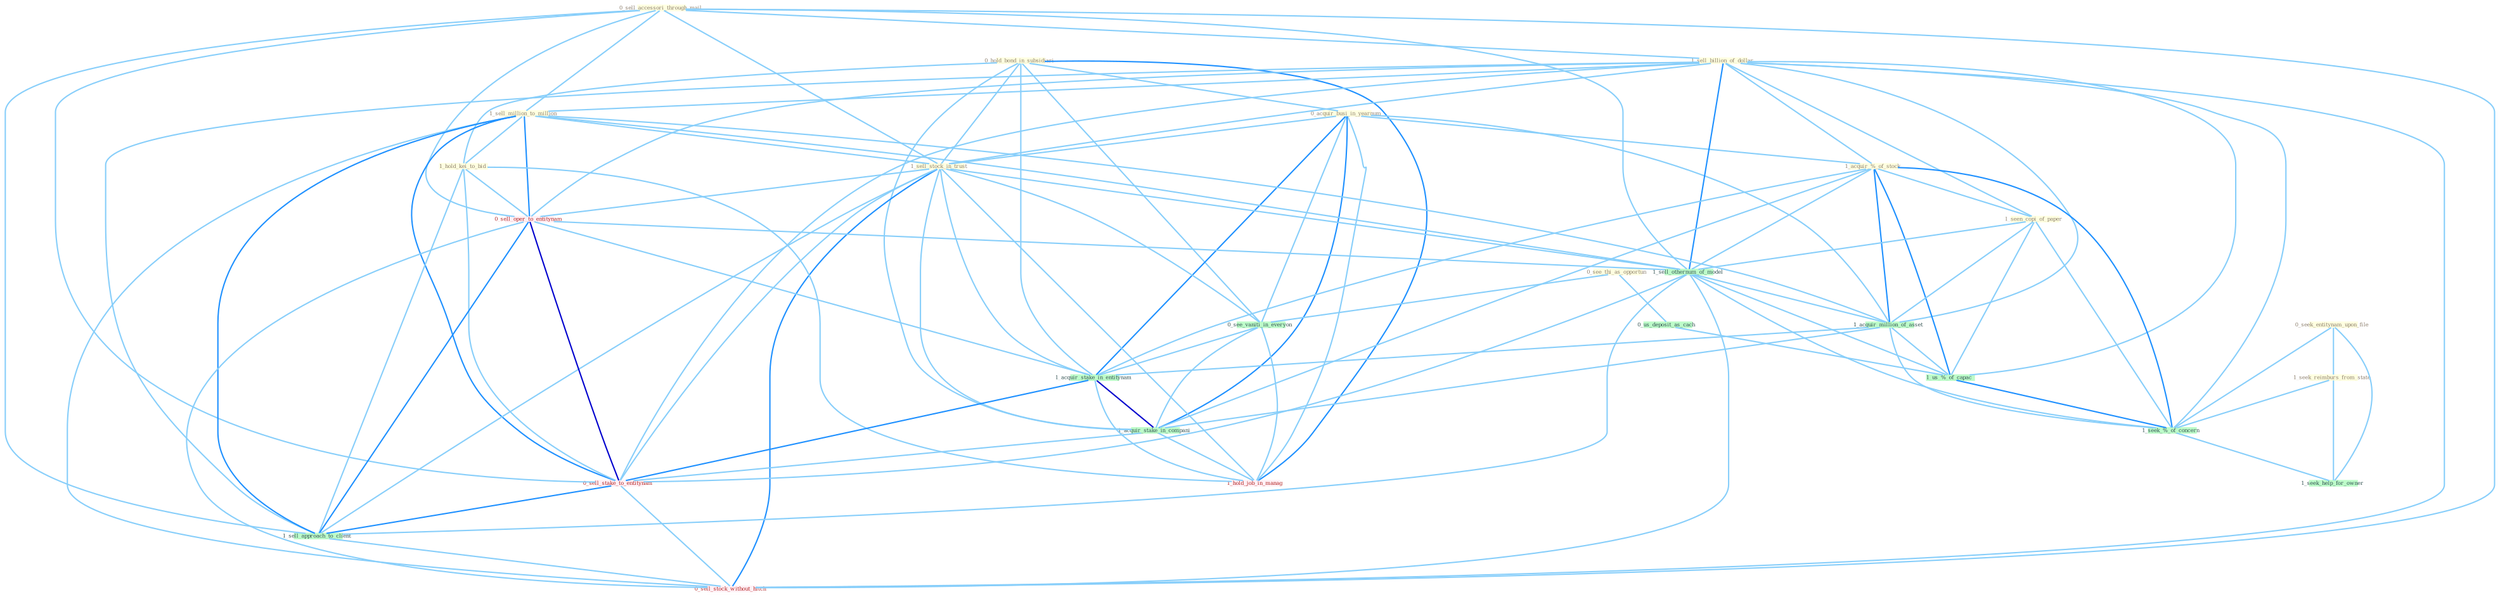 Graph G{ 
    node
    [shape=polygon,style=filled,width=.5,height=.06,color="#BDFCC9",fixedsize=true,fontsize=4,
    fontcolor="#2f4f4f"];
    {node
    [color="#ffffe0", fontcolor="#8b7d6b"] "0_sell_accessori_through_mail " "0_hold_bond_in_subsidiari " "0_acquir_busi_in_yearnum " "1_sell_billion_of_dollar " "1_sell_million_to_million " "1_acquir_%_of_stock " "0_see_thi_as_opportun " "0_seek_entitynam_upon_file " "1_seek_reimburs_from_state " "1_sell_stock_in_trust " "1_seen_copi_of_paper " "1_hold_kei_to_bid "}
{node [color="#fff0f5", fontcolor="#b22222"] "0_sell_oper_to_entitynam " "0_sell_stake_to_entitynam " "1_hold_job_in_manag " "0_sell_stock_without_hitch "}
edge [color="#B0E2FF"];

	"0_sell_accessori_through_mail " -- "1_sell_billion_of_dollar " [w="1", color="#87cefa" ];
	"0_sell_accessori_through_mail " -- "1_sell_million_to_million " [w="1", color="#87cefa" ];
	"0_sell_accessori_through_mail " -- "1_sell_stock_in_trust " [w="1", color="#87cefa" ];
	"0_sell_accessori_through_mail " -- "0_sell_oper_to_entitynam " [w="1", color="#87cefa" ];
	"0_sell_accessori_through_mail " -- "1_sell_othernum_of_model " [w="1", color="#87cefa" ];
	"0_sell_accessori_through_mail " -- "0_sell_stake_to_entitynam " [w="1", color="#87cefa" ];
	"0_sell_accessori_through_mail " -- "1_sell_approach_to_client " [w="1", color="#87cefa" ];
	"0_sell_accessori_through_mail " -- "0_sell_stock_without_hitch " [w="1", color="#87cefa" ];
	"0_hold_bond_in_subsidiari " -- "0_acquir_busi_in_yearnum " [w="1", color="#87cefa" ];
	"0_hold_bond_in_subsidiari " -- "1_sell_stock_in_trust " [w="1", color="#87cefa" ];
	"0_hold_bond_in_subsidiari " -- "1_hold_kei_to_bid " [w="1", color="#87cefa" ];
	"0_hold_bond_in_subsidiari " -- "0_see_vaniti_in_everyon " [w="1", color="#87cefa" ];
	"0_hold_bond_in_subsidiari " -- "1_acquir_stake_in_entitynam " [w="1", color="#87cefa" ];
	"0_hold_bond_in_subsidiari " -- "1_acquir_stake_in_compani " [w="1", color="#87cefa" ];
	"0_hold_bond_in_subsidiari " -- "1_hold_job_in_manag " [w="2", color="#1e90ff" , len=0.8];
	"0_acquir_busi_in_yearnum " -- "1_acquir_%_of_stock " [w="1", color="#87cefa" ];
	"0_acquir_busi_in_yearnum " -- "1_sell_stock_in_trust " [w="1", color="#87cefa" ];
	"0_acquir_busi_in_yearnum " -- "0_see_vaniti_in_everyon " [w="1", color="#87cefa" ];
	"0_acquir_busi_in_yearnum " -- "1_acquir_million_of_asset " [w="1", color="#87cefa" ];
	"0_acquir_busi_in_yearnum " -- "1_acquir_stake_in_entitynam " [w="2", color="#1e90ff" , len=0.8];
	"0_acquir_busi_in_yearnum " -- "1_acquir_stake_in_compani " [w="2", color="#1e90ff" , len=0.8];
	"0_acquir_busi_in_yearnum " -- "1_hold_job_in_manag " [w="1", color="#87cefa" ];
	"1_sell_billion_of_dollar " -- "1_sell_million_to_million " [w="1", color="#87cefa" ];
	"1_sell_billion_of_dollar " -- "1_acquir_%_of_stock " [w="1", color="#87cefa" ];
	"1_sell_billion_of_dollar " -- "1_sell_stock_in_trust " [w="1", color="#87cefa" ];
	"1_sell_billion_of_dollar " -- "1_seen_copi_of_paper " [w="1", color="#87cefa" ];
	"1_sell_billion_of_dollar " -- "0_sell_oper_to_entitynam " [w="1", color="#87cefa" ];
	"1_sell_billion_of_dollar " -- "1_sell_othernum_of_model " [w="2", color="#1e90ff" , len=0.8];
	"1_sell_billion_of_dollar " -- "1_acquir_million_of_asset " [w="1", color="#87cefa" ];
	"1_sell_billion_of_dollar " -- "0_sell_stake_to_entitynam " [w="1", color="#87cefa" ];
	"1_sell_billion_of_dollar " -- "1_us_%_of_capac " [w="1", color="#87cefa" ];
	"1_sell_billion_of_dollar " -- "1_sell_approach_to_client " [w="1", color="#87cefa" ];
	"1_sell_billion_of_dollar " -- "0_sell_stock_without_hitch " [w="1", color="#87cefa" ];
	"1_sell_billion_of_dollar " -- "1_seek_%_of_concern " [w="1", color="#87cefa" ];
	"1_sell_million_to_million " -- "1_sell_stock_in_trust " [w="1", color="#87cefa" ];
	"1_sell_million_to_million " -- "1_hold_kei_to_bid " [w="1", color="#87cefa" ];
	"1_sell_million_to_million " -- "0_sell_oper_to_entitynam " [w="2", color="#1e90ff" , len=0.8];
	"1_sell_million_to_million " -- "1_sell_othernum_of_model " [w="1", color="#87cefa" ];
	"1_sell_million_to_million " -- "1_acquir_million_of_asset " [w="1", color="#87cefa" ];
	"1_sell_million_to_million " -- "0_sell_stake_to_entitynam " [w="2", color="#1e90ff" , len=0.8];
	"1_sell_million_to_million " -- "1_sell_approach_to_client " [w="2", color="#1e90ff" , len=0.8];
	"1_sell_million_to_million " -- "0_sell_stock_without_hitch " [w="1", color="#87cefa" ];
	"1_acquir_%_of_stock " -- "1_seen_copi_of_paper " [w="1", color="#87cefa" ];
	"1_acquir_%_of_stock " -- "1_sell_othernum_of_model " [w="1", color="#87cefa" ];
	"1_acquir_%_of_stock " -- "1_acquir_million_of_asset " [w="2", color="#1e90ff" , len=0.8];
	"1_acquir_%_of_stock " -- "1_acquir_stake_in_entitynam " [w="1", color="#87cefa" ];
	"1_acquir_%_of_stock " -- "1_acquir_stake_in_compani " [w="1", color="#87cefa" ];
	"1_acquir_%_of_stock " -- "1_us_%_of_capac " [w="2", color="#1e90ff" , len=0.8];
	"1_acquir_%_of_stock " -- "1_seek_%_of_concern " [w="2", color="#1e90ff" , len=0.8];
	"0_see_thi_as_opportun " -- "0_see_vaniti_in_everyon " [w="1", color="#87cefa" ];
	"0_see_thi_as_opportun " -- "0_us_deposit_as_cach " [w="1", color="#87cefa" ];
	"0_seek_entitynam_upon_file " -- "1_seek_reimburs_from_state " [w="1", color="#87cefa" ];
	"0_seek_entitynam_upon_file " -- "1_seek_%_of_concern " [w="1", color="#87cefa" ];
	"0_seek_entitynam_upon_file " -- "1_seek_help_for_owner " [w="1", color="#87cefa" ];
	"1_seek_reimburs_from_state " -- "1_seek_%_of_concern " [w="1", color="#87cefa" ];
	"1_seek_reimburs_from_state " -- "1_seek_help_for_owner " [w="1", color="#87cefa" ];
	"1_sell_stock_in_trust " -- "0_sell_oper_to_entitynam " [w="1", color="#87cefa" ];
	"1_sell_stock_in_trust " -- "1_sell_othernum_of_model " [w="1", color="#87cefa" ];
	"1_sell_stock_in_trust " -- "0_see_vaniti_in_everyon " [w="1", color="#87cefa" ];
	"1_sell_stock_in_trust " -- "1_acquir_stake_in_entitynam " [w="1", color="#87cefa" ];
	"1_sell_stock_in_trust " -- "1_acquir_stake_in_compani " [w="1", color="#87cefa" ];
	"1_sell_stock_in_trust " -- "0_sell_stake_to_entitynam " [w="1", color="#87cefa" ];
	"1_sell_stock_in_trust " -- "1_sell_approach_to_client " [w="1", color="#87cefa" ];
	"1_sell_stock_in_trust " -- "1_hold_job_in_manag " [w="1", color="#87cefa" ];
	"1_sell_stock_in_trust " -- "0_sell_stock_without_hitch " [w="2", color="#1e90ff" , len=0.8];
	"1_seen_copi_of_paper " -- "1_sell_othernum_of_model " [w="1", color="#87cefa" ];
	"1_seen_copi_of_paper " -- "1_acquir_million_of_asset " [w="1", color="#87cefa" ];
	"1_seen_copi_of_paper " -- "1_us_%_of_capac " [w="1", color="#87cefa" ];
	"1_seen_copi_of_paper " -- "1_seek_%_of_concern " [w="1", color="#87cefa" ];
	"1_hold_kei_to_bid " -- "0_sell_oper_to_entitynam " [w="1", color="#87cefa" ];
	"1_hold_kei_to_bid " -- "0_sell_stake_to_entitynam " [w="1", color="#87cefa" ];
	"1_hold_kei_to_bid " -- "1_sell_approach_to_client " [w="1", color="#87cefa" ];
	"1_hold_kei_to_bid " -- "1_hold_job_in_manag " [w="1", color="#87cefa" ];
	"0_sell_oper_to_entitynam " -- "1_sell_othernum_of_model " [w="1", color="#87cefa" ];
	"0_sell_oper_to_entitynam " -- "1_acquir_stake_in_entitynam " [w="1", color="#87cefa" ];
	"0_sell_oper_to_entitynam " -- "0_sell_stake_to_entitynam " [w="3", color="#0000cd" , len=0.6];
	"0_sell_oper_to_entitynam " -- "1_sell_approach_to_client " [w="2", color="#1e90ff" , len=0.8];
	"0_sell_oper_to_entitynam " -- "0_sell_stock_without_hitch " [w="1", color="#87cefa" ];
	"1_sell_othernum_of_model " -- "1_acquir_million_of_asset " [w="1", color="#87cefa" ];
	"1_sell_othernum_of_model " -- "0_sell_stake_to_entitynam " [w="1", color="#87cefa" ];
	"1_sell_othernum_of_model " -- "1_us_%_of_capac " [w="1", color="#87cefa" ];
	"1_sell_othernum_of_model " -- "1_sell_approach_to_client " [w="1", color="#87cefa" ];
	"1_sell_othernum_of_model " -- "0_sell_stock_without_hitch " [w="1", color="#87cefa" ];
	"1_sell_othernum_of_model " -- "1_seek_%_of_concern " [w="1", color="#87cefa" ];
	"0_see_vaniti_in_everyon " -- "1_acquir_stake_in_entitynam " [w="1", color="#87cefa" ];
	"0_see_vaniti_in_everyon " -- "1_acquir_stake_in_compani " [w="1", color="#87cefa" ];
	"0_see_vaniti_in_everyon " -- "1_hold_job_in_manag " [w="1", color="#87cefa" ];
	"1_acquir_million_of_asset " -- "1_acquir_stake_in_entitynam " [w="1", color="#87cefa" ];
	"1_acquir_million_of_asset " -- "1_acquir_stake_in_compani " [w="1", color="#87cefa" ];
	"1_acquir_million_of_asset " -- "1_us_%_of_capac " [w="1", color="#87cefa" ];
	"1_acquir_million_of_asset " -- "1_seek_%_of_concern " [w="1", color="#87cefa" ];
	"0_us_deposit_as_cach " -- "1_us_%_of_capac " [w="1", color="#87cefa" ];
	"1_acquir_stake_in_entitynam " -- "1_acquir_stake_in_compani " [w="3", color="#0000cd" , len=0.6];
	"1_acquir_stake_in_entitynam " -- "0_sell_stake_to_entitynam " [w="2", color="#1e90ff" , len=0.8];
	"1_acquir_stake_in_entitynam " -- "1_hold_job_in_manag " [w="1", color="#87cefa" ];
	"1_acquir_stake_in_compani " -- "0_sell_stake_to_entitynam " [w="1", color="#87cefa" ];
	"1_acquir_stake_in_compani " -- "1_hold_job_in_manag " [w="1", color="#87cefa" ];
	"0_sell_stake_to_entitynam " -- "1_sell_approach_to_client " [w="2", color="#1e90ff" , len=0.8];
	"0_sell_stake_to_entitynam " -- "0_sell_stock_without_hitch " [w="1", color="#87cefa" ];
	"1_us_%_of_capac " -- "1_seek_%_of_concern " [w="2", color="#1e90ff" , len=0.8];
	"1_sell_approach_to_client " -- "0_sell_stock_without_hitch " [w="1", color="#87cefa" ];
	"1_seek_%_of_concern " -- "1_seek_help_for_owner " [w="1", color="#87cefa" ];
}